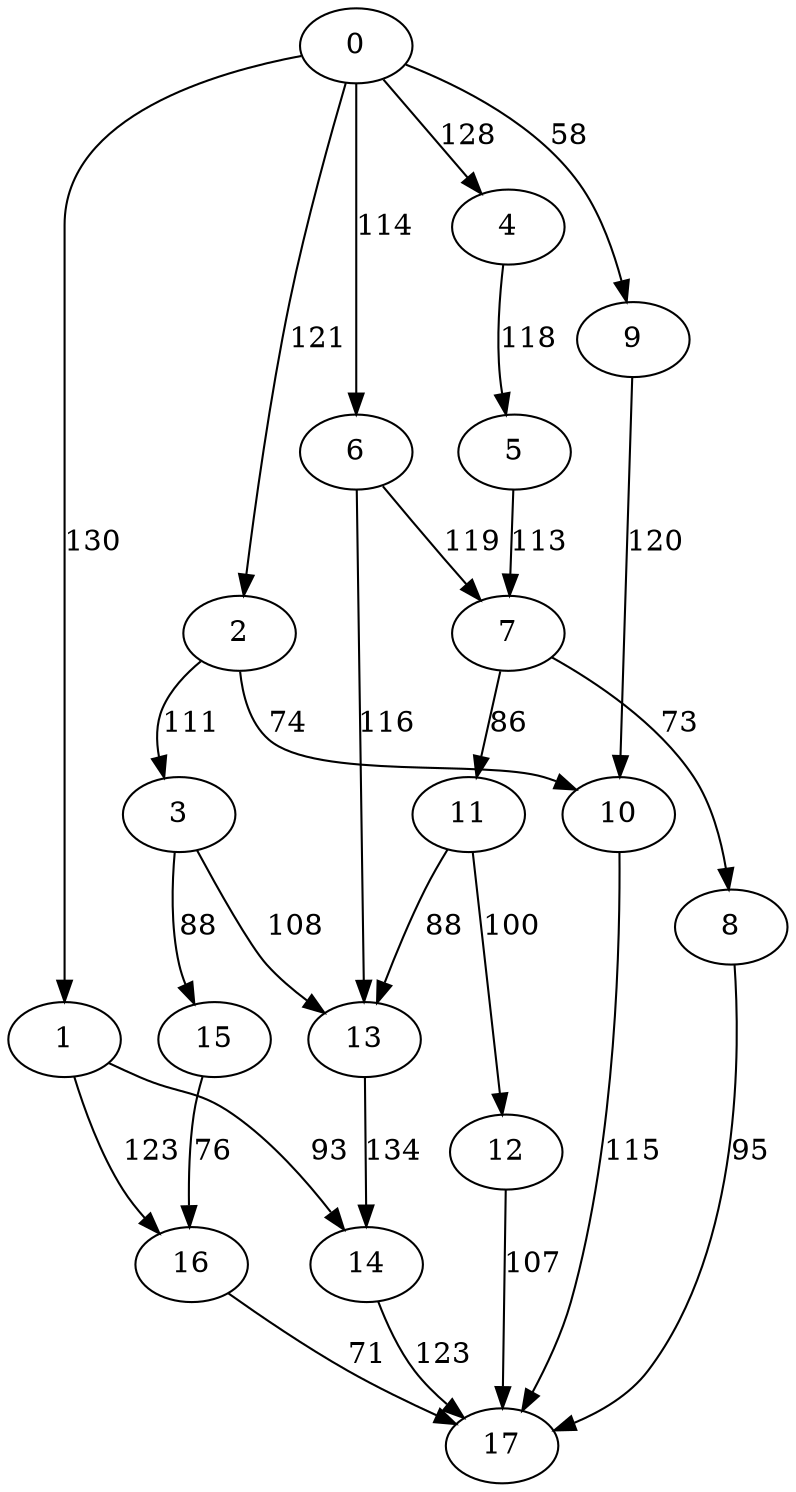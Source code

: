 digraph t20p6r5_18 {
0 -> 1 [ label = 130 ];
0 -> 2 [ label = 121 ];
0 -> 4 [ label = 128 ];
0 -> 6 [ label = 114 ];
0 -> 9 [ label = 58 ];
1 -> 14 [ label = 93 ];
1 -> 16 [ label = 123 ];
2 -> 3 [ label = 111 ];
2 -> 10 [ label = 74 ];
3 -> 13 [ label = 108 ];
3 -> 15 [ label = 88 ];
4 -> 5 [ label = 118 ];
5 -> 7 [ label = 113 ];
6 -> 7 [ label = 119 ];
6 -> 13 [ label = 116 ];
7 -> 8 [ label = 73 ];
7 -> 11 [ label = 86 ];
8 -> 17 [ label = 95 ];
9 -> 10 [ label = 120 ];
10 -> 17 [ label = 115 ];
11 -> 12 [ label = 100 ];
11 -> 13 [ label = 88 ];
12 -> 17 [ label = 107 ];
13 -> 14 [ label = 134 ];
14 -> 17 [ label = 123 ];
15 -> 16 [ label = 76 ];
16 -> 17 [ label = 71 ];
 }


